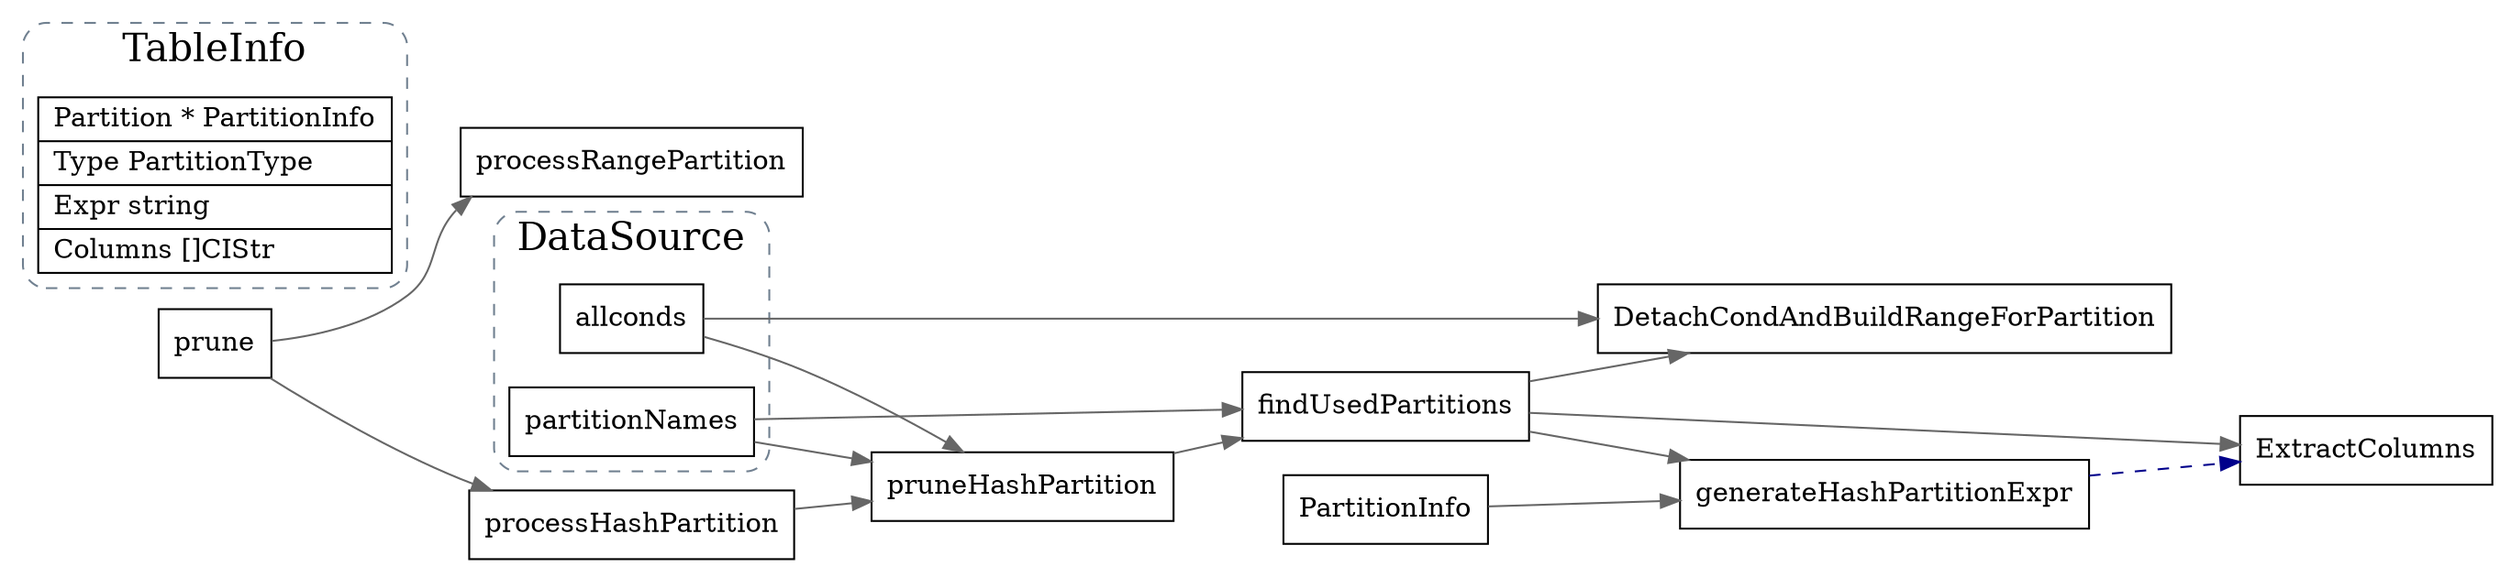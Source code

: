 digraph allconds {
  node[shape=box];
  edge[color=gray40];
  newrank=true;
  rankdir=LR;

  subgraph cluster_DataSource {
    graph[label="DataSource";fontsize=20;style="rounded,dashed";color="slategrey"]
    partitionNames;
    allconds;
  }

  subgraph cluster_TableInfo {
    graph[label="TableInfo";fontsize=20;style="rounded,dashed";color="slategrey"]
    Partition[
      shape="record";
      label="{{
        Partition * PartitionInfo|
	        Type    PartitionType\l|
	        Expr    string\l|
	        Columns []CIStr\l
      }}"];
  }

  allconds -> {
    pruneHashPartition;
    DetachCondAndBuildRangeForPartition;
  }
  PartitionInfo -> {
    generateHashPartitionExpr;
  }
  findUsedPartitions -> {
    generateHashPartitionExpr;
    ExtractColumns;
  }


  partitionNames -> {
    pruneHashPartition;
    findUsedPartitions;
  }

  prune -> {
    processHashPartition;
    processRangePartition;
  }
  processHashPartition -> {
    pruneHashPartition;
  }
  pruneHashPartition -> {
    findUsedPartitions;
  }
  findUsedPartitions -> {
    DetachCondAndBuildRangeForPartition;
  }

  edge[style=dashed;color=darkblue]
  generateHashPartitionExpr -> ExtractColumns;
/*
  DetachCondAndBuildRangeForPartition -> {
    detachCondAndBuildRangeForCols;
  }
  detachCondAndBuildRangeForCols -> {
    detachDNFCondAndBuildRangeForIndex;
    detachCNFCondAndBuildRangeForIndex;
  }

  detachCNFCondAndBuildRangeForIndex -> {
    buildCNFIndexRange;
    extractIndexPointRangesForCNF;
    detachColumnCNFConditions;
  }
  detachDNFCondAndBuildRangeForIndex -> {
    detachCNFCondAndBuildRangeForIndex;
  }

  buildCNFIndexRange -> {
    points2Ranges;
    appendPoints2Ranges;
    UnionRanges;
  }
  */
}
